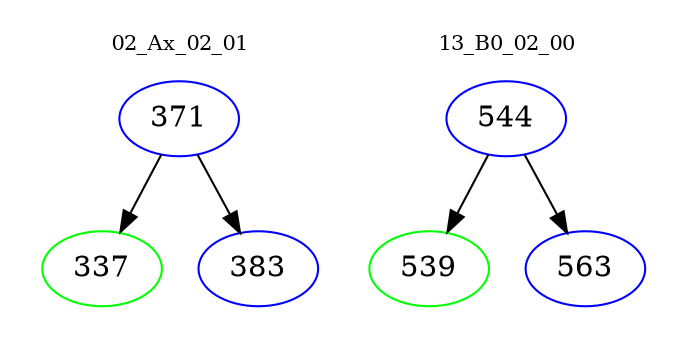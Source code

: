 digraph{
subgraph cluster_0 {
color = white
label = "02_Ax_02_01";
fontsize=10;
T0_371 [label="371", color="blue"]
T0_371 -> T0_337 [color="black"]
T0_337 [label="337", color="green"]
T0_371 -> T0_383 [color="black"]
T0_383 [label="383", color="blue"]
}
subgraph cluster_1 {
color = white
label = "13_B0_02_00";
fontsize=10;
T1_544 [label="544", color="blue"]
T1_544 -> T1_539 [color="black"]
T1_539 [label="539", color="green"]
T1_544 -> T1_563 [color="black"]
T1_563 [label="563", color="blue"]
}
}
